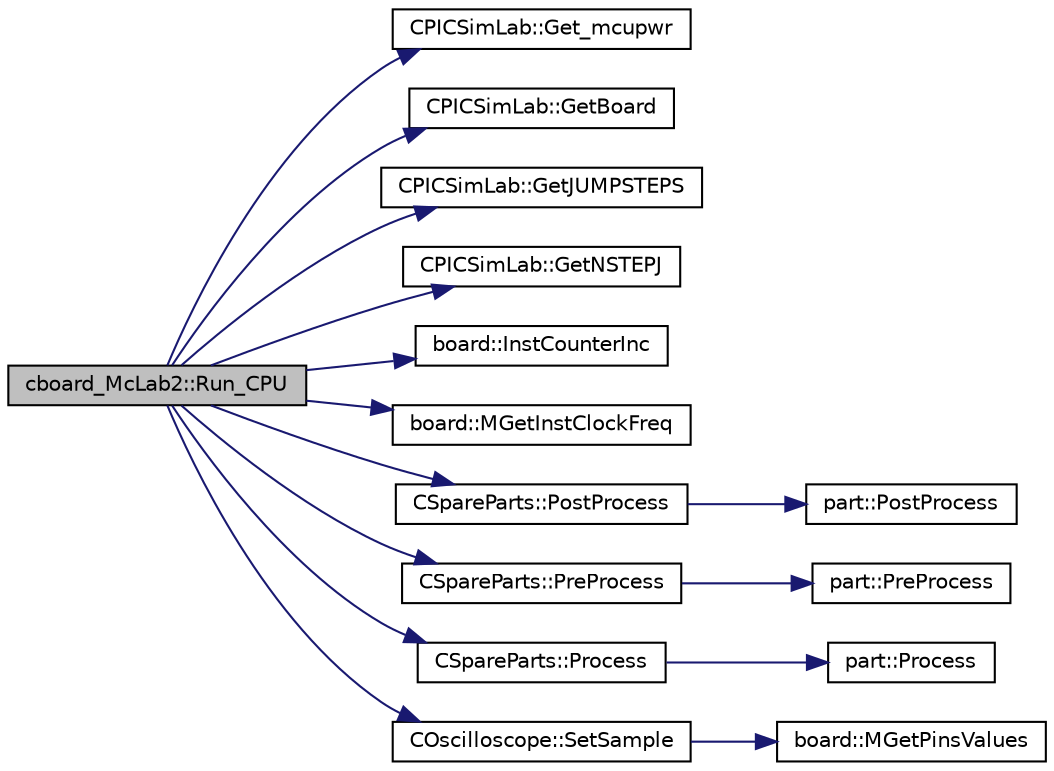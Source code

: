digraph "cboard_McLab2::Run_CPU"
{
 // LATEX_PDF_SIZE
  edge [fontname="Helvetica",fontsize="10",labelfontname="Helvetica",labelfontsize="10"];
  node [fontname="Helvetica",fontsize="10",shape=record];
  rankdir="LR";
  Node1 [label="cboard_McLab2::Run_CPU",height=0.2,width=0.4,color="black", fillcolor="grey75", style="filled", fontcolor="black",tooltip="Paralle thread called ever 100ms to run cpu code."];
  Node1 -> Node2 [color="midnightblue",fontsize="10",style="solid",fontname="Helvetica"];
  Node2 [label="CPICSimLab::Get_mcupwr",height=0.2,width=0.4,color="black", fillcolor="white", style="filled",URL="$class_c_p_i_c_sim_lab.html#aac9970694b88fb7fae9f99fb3d3a5403",tooltip="Return actual power status of microcontroller ON/OFF."];
  Node1 -> Node3 [color="midnightblue",fontsize="10",style="solid",fontname="Helvetica"];
  Node3 [label="CPICSimLab::GetBoard",height=0.2,width=0.4,color="black", fillcolor="white", style="filled",URL="$class_c_p_i_c_sim_lab.html#aeae1956b61d48261081fc1b2bf339017",tooltip="Return a pointer to board object."];
  Node1 -> Node4 [color="midnightblue",fontsize="10",style="solid",fontname="Helvetica"];
  Node4 [label="CPICSimLab::GetJUMPSTEPS",height=0.2,width=0.4,color="black", fillcolor="white", style="filled",URL="$class_c_p_i_c_sim_lab.html#ae7593e716065463586ba688d1d39d3c4",tooltip="Get the number of steps to be skipped in board update."];
  Node1 -> Node5 [color="midnightblue",fontsize="10",style="solid",fontname="Helvetica"];
  Node5 [label="CPICSimLab::GetNSTEPJ",height=0.2,width=0.4,color="black", fillcolor="white", style="filled",URL="$class_c_p_i_c_sim_lab.html#a2862a30e779f2086163beaebc6b47708",tooltip="Get the number of steps in 100ms of simulation."];
  Node1 -> Node6 [color="midnightblue",fontsize="10",style="solid",fontname="Helvetica"];
  Node6 [label="board::InstCounterInc",height=0.2,width=0.4,color="black", fillcolor="white", style="filled",URL="$classboard.html#a4baf2e6e854e2c46eac9104b82ed4d66",tooltip="Increment the Intructions Counter."];
  Node1 -> Node7 [color="midnightblue",fontsize="10",style="solid",fontname="Helvetica"];
  Node7 [label="board::MGetInstClockFreq",height=0.2,width=0.4,color="black", fillcolor="white", style="filled",URL="$classboard.html#a2c5a0def304361ca54f770b2cd9520fd",tooltip="board microcontroller get cpu internal clock (in PIC frequency/4)"];
  Node1 -> Node8 [color="midnightblue",fontsize="10",style="solid",fontname="Helvetica"];
  Node8 [label="CSpareParts::PostProcess",height=0.2,width=0.4,color="black", fillcolor="white", style="filled",URL="$class_c_spare_parts.html#adf2184d88f05dfb8d880c2c08473d0b8",tooltip="Execute the post process code of spare parts one time per 100ms."];
  Node8 -> Node9 [color="midnightblue",fontsize="10",style="solid",fontname="Helvetica"];
  Node9 [label="part::PostProcess",height=0.2,width=0.4,color="black", fillcolor="white", style="filled",URL="$classpart.html#a408fcb3683c2ab3609e0b4ec6c1efbb4",tooltip="Called every end of CPU process."];
  Node1 -> Node10 [color="midnightblue",fontsize="10",style="solid",fontname="Helvetica"];
  Node10 [label="CSpareParts::PreProcess",height=0.2,width=0.4,color="black", fillcolor="white", style="filled",URL="$class_c_spare_parts.html#aeb04eb62a248ea4f07e83d8752baf96f",tooltip="Execute the pre process code of spare parts one time per 100ms."];
  Node10 -> Node11 [color="midnightblue",fontsize="10",style="solid",fontname="Helvetica"];
  Node11 [label="part::PreProcess",height=0.2,width=0.4,color="black", fillcolor="white", style="filled",URL="$classpart.html#abcfa8e9eec8b57a811f58c59497ea1c9",tooltip="Called every start of CPU process."];
  Node1 -> Node12 [color="midnightblue",fontsize="10",style="solid",fontname="Helvetica"];
  Node12 [label="CSpareParts::Process",height=0.2,width=0.4,color="black", fillcolor="white", style="filled",URL="$class_c_spare_parts.html#a3c9d0706b999f36f96de45530f097724",tooltip="Execute the process code of spare parts N times (where N is the number of steps in 100ms)"];
  Node12 -> Node13 [color="midnightblue",fontsize="10",style="solid",fontname="Helvetica"];
  Node13 [label="part::Process",height=0.2,width=0.4,color="black", fillcolor="white", style="filled",URL="$classpart.html#a1cb9c0ebbfff69a40a60db51334a4ddd",tooltip="Called every CPU step."];
  Node1 -> Node14 [color="midnightblue",fontsize="10",style="solid",fontname="Helvetica"];
  Node14 [label="COscilloscope::SetSample",height=0.2,width=0.4,color="black", fillcolor="white", style="filled",URL="$class_c_oscilloscope.html#a4455bcb15a36ee7a8f2e8a6c2befea9e",tooltip="Sample and update oscilloscope data aquisition."];
  Node14 -> Node15 [color="midnightblue",fontsize="10",style="solid",fontname="Helvetica"];
  Node15 [label="board::MGetPinsValues",height=0.2,width=0.4,color="black", fillcolor="white", style="filled",URL="$classboard.html#a6deb0090899228e1e7f3cb3d8eea35ed",tooltip="board microcontroller get all pins list struct"];
}
